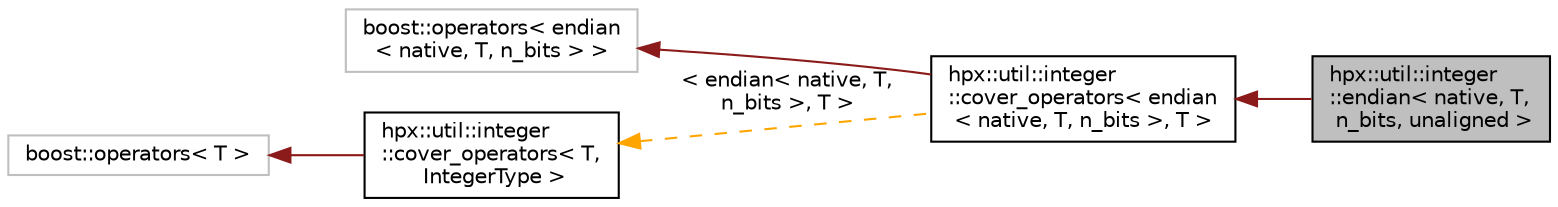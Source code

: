 digraph "hpx::util::integer::endian&lt; native, T, n_bits, unaligned &gt;"
{
  edge [fontname="Helvetica",fontsize="10",labelfontname="Helvetica",labelfontsize="10"];
  node [fontname="Helvetica",fontsize="10",shape=record];
  rankdir="LR";
  Node5 [label="hpx::util::integer\l::endian\< native, T,\l n_bits, unaligned \>",height=0.2,width=0.4,color="black", fillcolor="grey75", style="filled", fontcolor="black"];
  Node6 -> Node5 [dir="back",color="firebrick4",fontsize="10",style="solid",fontname="Helvetica"];
  Node6 [label="hpx::util::integer\l::cover_operators\< endian\l\< native, T, n_bits \>, T \>",height=0.2,width=0.4,color="black", fillcolor="white", style="filled",URL="$d5/d87/classhpx_1_1util_1_1integer_1_1cover__operators.html"];
  Node7 -> Node6 [dir="back",color="firebrick4",fontsize="10",style="solid",fontname="Helvetica"];
  Node7 [label="boost::operators\< endian\l\< native, T, n_bits \> \>",height=0.2,width=0.4,color="grey75", fillcolor="white", style="filled"];
  Node8 -> Node6 [dir="back",color="orange",fontsize="10",style="dashed",label=" \< endian\< native, T,\l n_bits \>, T \>" ,fontname="Helvetica"];
  Node8 [label="hpx::util::integer\l::cover_operators\< T,\l IntegerType \>",height=0.2,width=0.4,color="black", fillcolor="white", style="filled",URL="$d5/d87/classhpx_1_1util_1_1integer_1_1cover__operators.html"];
  Node9 -> Node8 [dir="back",color="firebrick4",fontsize="10",style="solid",fontname="Helvetica"];
  Node9 [label="boost::operators\< T \>",height=0.2,width=0.4,color="grey75", fillcolor="white", style="filled"];
}
